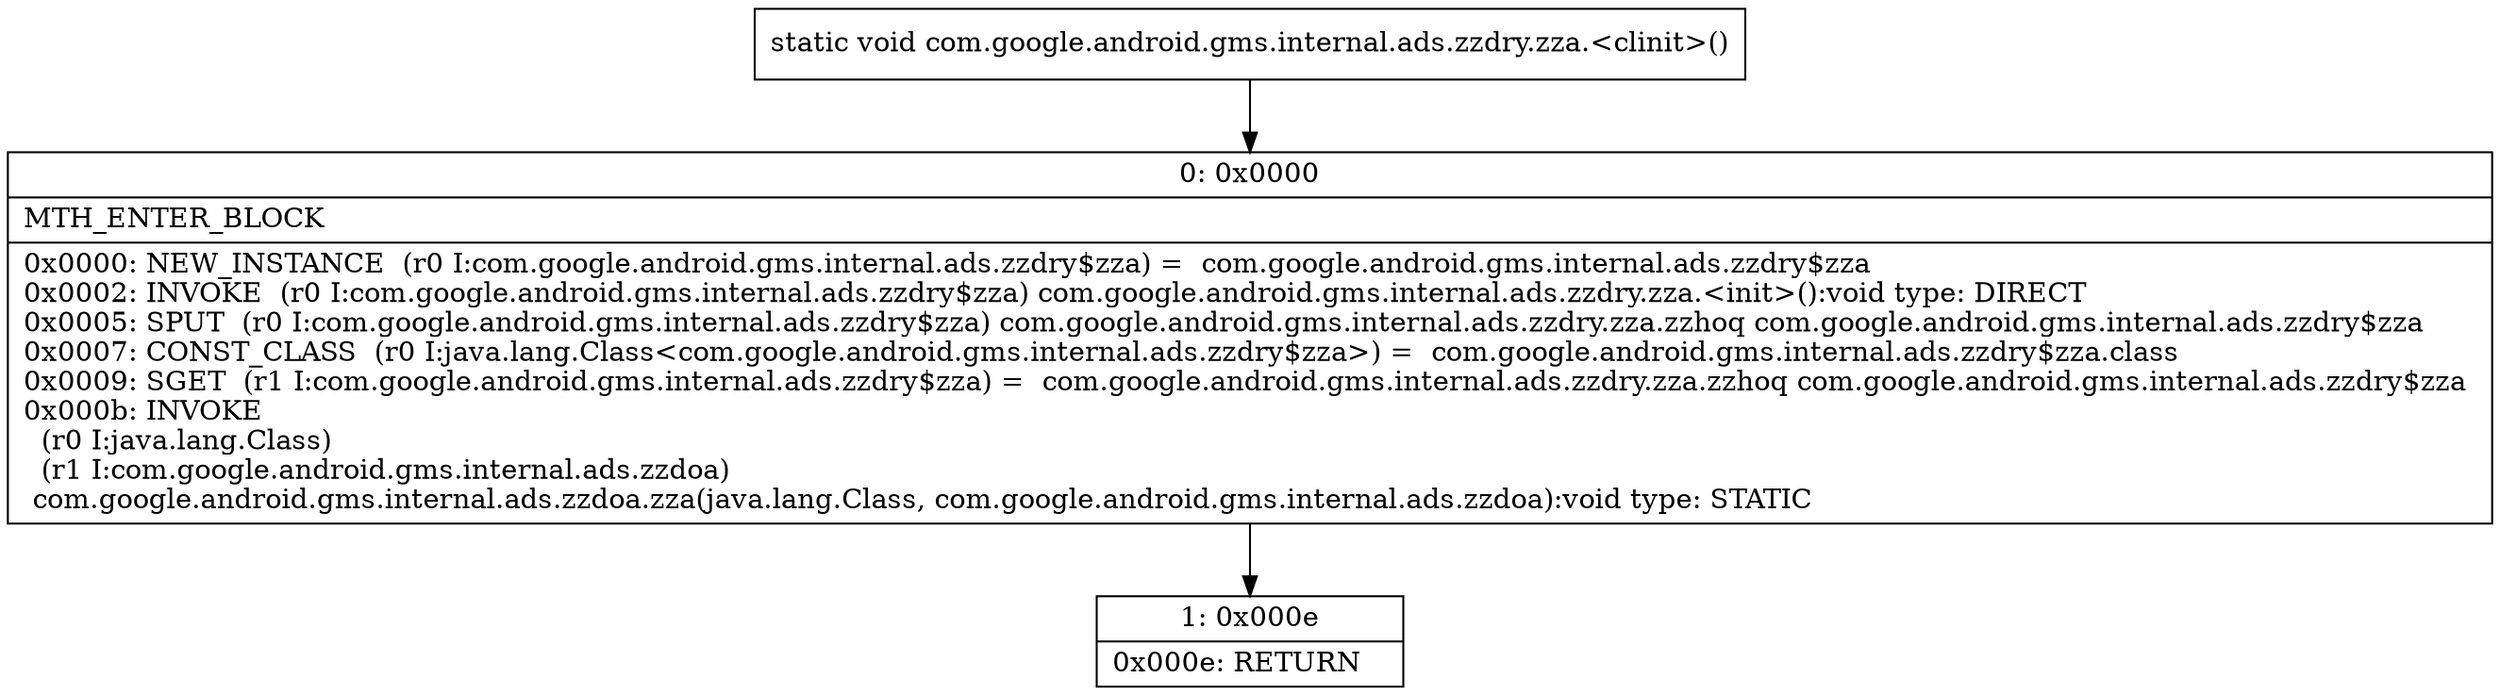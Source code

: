 digraph "CFG forcom.google.android.gms.internal.ads.zzdry.zza.\<clinit\>()V" {
Node_0 [shape=record,label="{0\:\ 0x0000|MTH_ENTER_BLOCK\l|0x0000: NEW_INSTANCE  (r0 I:com.google.android.gms.internal.ads.zzdry$zza) =  com.google.android.gms.internal.ads.zzdry$zza \l0x0002: INVOKE  (r0 I:com.google.android.gms.internal.ads.zzdry$zza) com.google.android.gms.internal.ads.zzdry.zza.\<init\>():void type: DIRECT \l0x0005: SPUT  (r0 I:com.google.android.gms.internal.ads.zzdry$zza) com.google.android.gms.internal.ads.zzdry.zza.zzhoq com.google.android.gms.internal.ads.zzdry$zza \l0x0007: CONST_CLASS  (r0 I:java.lang.Class\<com.google.android.gms.internal.ads.zzdry$zza\>) =  com.google.android.gms.internal.ads.zzdry$zza.class \l0x0009: SGET  (r1 I:com.google.android.gms.internal.ads.zzdry$zza) =  com.google.android.gms.internal.ads.zzdry.zza.zzhoq com.google.android.gms.internal.ads.zzdry$zza \l0x000b: INVOKE  \l  (r0 I:java.lang.Class)\l  (r1 I:com.google.android.gms.internal.ads.zzdoa)\l com.google.android.gms.internal.ads.zzdoa.zza(java.lang.Class, com.google.android.gms.internal.ads.zzdoa):void type: STATIC \l}"];
Node_1 [shape=record,label="{1\:\ 0x000e|0x000e: RETURN   \l}"];
MethodNode[shape=record,label="{static void com.google.android.gms.internal.ads.zzdry.zza.\<clinit\>() }"];
MethodNode -> Node_0;
Node_0 -> Node_1;
}


